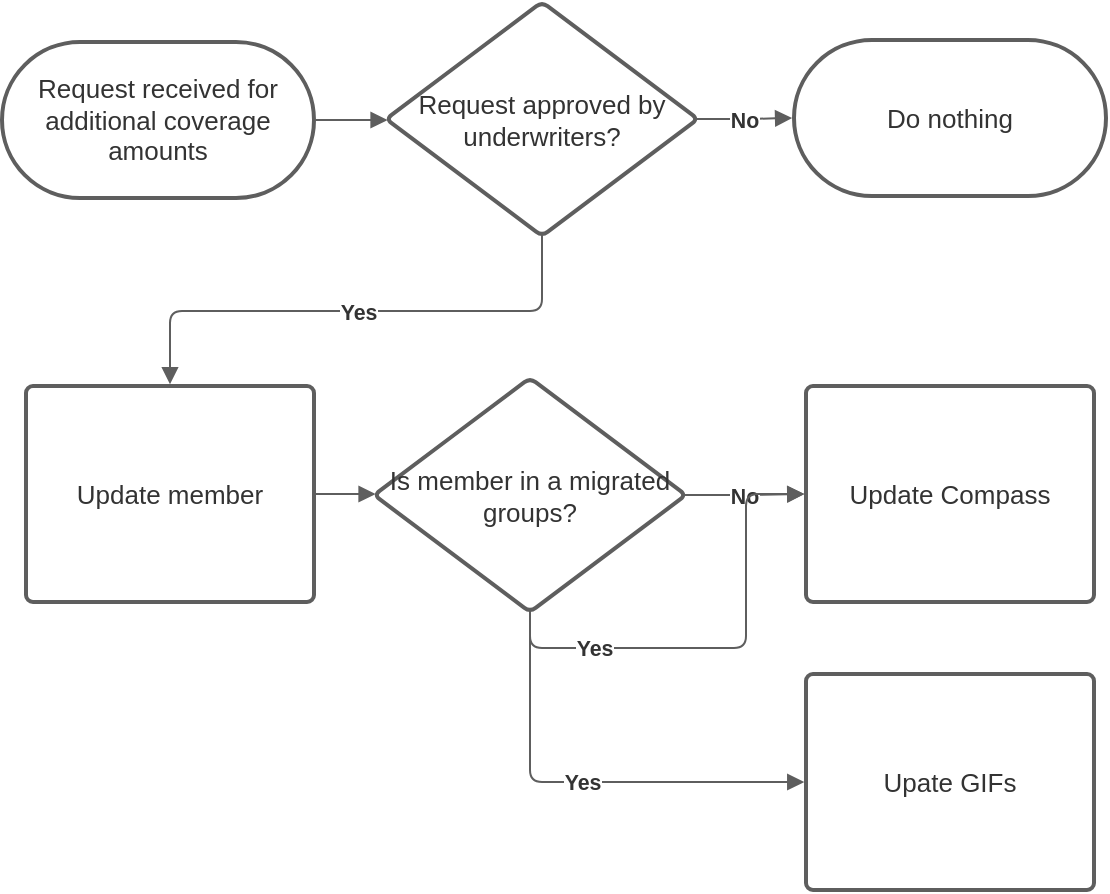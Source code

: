 <mxfile version="13.9.9" type="github" pages="3">
  <diagram id="AVTmokvBIqxfkZ4CuC6z" name="To-Be Process">
    <mxGraphModel dx="1186" dy="698" grid="1" gridSize="10" guides="1" tooltips="1" connect="1" arrows="1" fold="1" page="1" pageScale="1" pageWidth="850" pageHeight="1100" math="0" shadow="0">
      <root>
        <mxCell id="0" />
        <mxCell id="1" parent="0" />
        <UserObject label="Request received for additional coverage amounts" lucidchartObjectId="zwRNK9xMCI8N" id="fH1sq5MDxvAszNx7YdZS-1">
          <mxCell style="html=1;overflow=block;whiteSpace=wrap;rounded=1;arcSize=50;whiteSpace=wrap;fontSize=13;fontColor=#333333;spacing=3;strokeColor=#5e5e5e;strokeOpacity=100;strokeWidth=2;" parent="1" vertex="1" zOrder="1">
            <mxGeometry x="24" y="32" width="156" height="78" as="geometry" />
          </mxCell>
        </UserObject>
        <UserObject label="Request approved by underwriters?" lucidchartObjectId="2wRNdNYU_PRN" id="fH1sq5MDxvAszNx7YdZS-2">
          <mxCell style="html=1;overflow=block;whiteSpace=wrap;rhombus;whiteSpace=wrap;fontSize=13;fontColor=#333333;spacing=3;strokeColor=#5e5e5e;strokeOpacity=100;rounded=1;absoluteArcSize=1;arcSize=7;strokeWidth=2;" parent="1" vertex="1" zOrder="2">
            <mxGeometry x="216" y="12" width="156" height="117" as="geometry" />
          </mxCell>
        </UserObject>
        <UserObject label="" lucidchartObjectId="vxRNvrsz3G7W" id="fH1sq5MDxvAszNx7YdZS-3">
          <mxCell style="html=1;jettySize=18;whiteSpace=wrap;fontSize=11;strokeColor=#5E5E5E;rounded=1;arcSize=12;edgeStyle=orthogonalEdgeStyle;startArrow=none;;endArrow=block;endFill=1;;exitX=1.006;exitY=0.5;exitPerimeter=0;entryX=0.005;entryY=0.5;entryPerimeter=0;" parent="1" source="fH1sq5MDxvAszNx7YdZS-1" target="fH1sq5MDxvAszNx7YdZS-2" edge="1">
            <mxGeometry width="100" height="100" relative="1" as="geometry">
              <Array as="points" />
            </mxGeometry>
          </mxCell>
        </UserObject>
        <UserObject label="" lucidchartObjectId="NxRNb2QOTPEw" id="fH1sq5MDxvAszNx7YdZS-4">
          <mxCell style="html=1;jettySize=18;whiteSpace=wrap;fontSize=10;fontColor=#333333;fontStyle=1;strokeColor=#5E5E5E;rounded=1;arcSize=12;edgeStyle=orthogonalEdgeStyle;startArrow=none;;endArrow=block;endFill=1;;exitX=0.995;exitY=0.5;exitPerimeter=0;entryX=-0.006;entryY=0.5;entryPerimeter=0;" parent="1" source="fH1sq5MDxvAszNx7YdZS-2" target="fH1sq5MDxvAszNx7YdZS-6" edge="1">
            <mxGeometry width="100" height="100" relative="1" as="geometry">
              <Array as="points" />
            </mxGeometry>
          </mxCell>
        </UserObject>
        <mxCell id="fH1sq5MDxvAszNx7YdZS-5" value="No" style="text;html=1;resizable=0;labelBackgroundColor=#ffffff;align=center;verticalAlign=middle;fontStyle=1;fontColor=#333333;;fontSize=10.667;" parent="fH1sq5MDxvAszNx7YdZS-4" vertex="1">
          <mxGeometry relative="1" as="geometry" />
        </mxCell>
        <UserObject label="Do nothing" lucidchartObjectId="ZxRN2Fb8Ue7i" id="fH1sq5MDxvAszNx7YdZS-6">
          <mxCell style="html=1;overflow=block;whiteSpace=wrap;rounded=1;arcSize=50;whiteSpace=wrap;fontSize=13;fontColor=#333333;spacing=3;strokeColor=#5e5e5e;strokeOpacity=100;strokeWidth=2;" parent="1" vertex="1" zOrder="5">
            <mxGeometry x="420" y="31" width="156" height="78" as="geometry" />
          </mxCell>
        </UserObject>
        <UserObject label="" lucidchartObjectId="vyRNmor9IZ4D" id="fH1sq5MDxvAszNx7YdZS-7">
          <mxCell style="html=1;jettySize=18;whiteSpace=wrap;fontSize=10;fontColor=#333333;fontStyle=1;strokeColor=#5E5E5E;rounded=1;arcSize=12;edgeStyle=orthogonalEdgeStyle;startArrow=none;;endArrow=block;endFill=1;;exitX=0.5;exitY=0.997;exitPerimeter=0;entryX=0.5;entryY=-0.008;entryPerimeter=0;" parent="1" source="fH1sq5MDxvAszNx7YdZS-2" target="fH1sq5MDxvAszNx7YdZS-9" edge="1">
            <mxGeometry width="100" height="100" relative="1" as="geometry">
              <Array as="points" />
            </mxGeometry>
          </mxCell>
        </UserObject>
        <mxCell id="fH1sq5MDxvAszNx7YdZS-8" value="Yes" style="text;html=1;resizable=0;labelBackgroundColor=#ffffff;align=center;verticalAlign=middle;fontStyle=1;fontColor=#333333;;fontSize=10.667;" parent="fH1sq5MDxvAszNx7YdZS-7" vertex="1">
          <mxGeometry relative="1" as="geometry" />
        </mxCell>
        <UserObject label="Update member" lucidchartObjectId="SyRNhduWU6EF" id="fH1sq5MDxvAszNx7YdZS-9">
          <mxCell style="html=1;overflow=block;whiteSpace=wrap;;whiteSpace=wrap;fontSize=13;fontColor=#333333;spacing=7;strokeColor=#5e5e5e;strokeOpacity=100;rounded=1;absoluteArcSize=1;arcSize=7;strokeWidth=2;" parent="1" vertex="1" zOrder="8">
            <mxGeometry x="36" y="204" width="144" height="108" as="geometry" />
          </mxCell>
        </UserObject>
        <UserObject label="Is member in a migrated groups?" lucidchartObjectId="uARNemsxy.bY" id="fH1sq5MDxvAszNx7YdZS-10">
          <mxCell style="html=1;overflow=block;whiteSpace=wrap;rhombus;whiteSpace=wrap;fontSize=13;fontColor=#333333;spacing=3;strokeColor=#5e5e5e;strokeOpacity=100;rounded=1;absoluteArcSize=1;arcSize=7;strokeWidth=2;" parent="1" vertex="1" zOrder="9">
            <mxGeometry x="210" y="200" width="156" height="117" as="geometry" />
          </mxCell>
        </UserObject>
        <UserObject label="" lucidchartObjectId="IARN7z3g~Sph" id="fH1sq5MDxvAszNx7YdZS-11">
          <mxCell style="html=1;jettySize=18;whiteSpace=wrap;fontSize=11;strokeColor=#5E5E5E;rounded=1;arcSize=12;edgeStyle=orthogonalEdgeStyle;startArrow=none;;endArrow=block;endFill=1;;exitX=1.006;exitY=0.5;exitPerimeter=0;entryX=0.005;entryY=0.5;entryPerimeter=0;" parent="1" source="fH1sq5MDxvAszNx7YdZS-9" target="fH1sq5MDxvAszNx7YdZS-10" edge="1">
            <mxGeometry width="100" height="100" relative="1" as="geometry">
              <Array as="points" />
            </mxGeometry>
          </mxCell>
        </UserObject>
        <UserObject label="Update Compass" lucidchartObjectId="RARN_p4C4W6k" id="fH1sq5MDxvAszNx7YdZS-12">
          <mxCell style="html=1;overflow=block;whiteSpace=wrap;;whiteSpace=wrap;fontSize=13;fontColor=#333333;spacing=7;strokeColor=#5e5e5e;strokeOpacity=100;rounded=1;absoluteArcSize=1;arcSize=7;strokeWidth=2;" parent="1" vertex="1" zOrder="11">
            <mxGeometry x="426" y="204" width="144" height="108" as="geometry" />
          </mxCell>
        </UserObject>
        <UserObject label="" lucidchartObjectId="_ARNZNdbSTtz" id="fH1sq5MDxvAszNx7YdZS-13">
          <mxCell style="html=1;jettySize=18;whiteSpace=wrap;fontSize=10;fontColor=#333333;fontStyle=1;strokeColor=#5E5E5E;rounded=1;arcSize=12;edgeStyle=orthogonalEdgeStyle;startArrow=none;;endArrow=block;endFill=1;;exitX=0.995;exitY=0.5;exitPerimeter=0;entryX=-0.006;entryY=0.5;entryPerimeter=0;" parent="1" source="fH1sq5MDxvAszNx7YdZS-10" target="fH1sq5MDxvAszNx7YdZS-12" edge="1">
            <mxGeometry width="100" height="100" relative="1" as="geometry">
              <Array as="points" />
            </mxGeometry>
          </mxCell>
        </UserObject>
        <mxCell id="fH1sq5MDxvAszNx7YdZS-14" value="No" style="text;html=1;resizable=0;labelBackgroundColor=#ffffff;align=center;verticalAlign=middle;fontStyle=1;fontColor=#333333;;fontSize=10.667;" parent="fH1sq5MDxvAszNx7YdZS-13" vertex="1">
          <mxGeometry relative="1" as="geometry" />
        </mxCell>
        <UserObject label="Upate GIFs" lucidchartObjectId="cBRNZQDT.o_m" id="fH1sq5MDxvAszNx7YdZS-15">
          <mxCell style="html=1;overflow=block;whiteSpace=wrap;;whiteSpace=wrap;fontSize=13;fontColor=#333333;spacing=7;strokeColor=#5e5e5e;strokeOpacity=100;rounded=1;absoluteArcSize=1;arcSize=7;strokeWidth=2;" parent="1" vertex="1" zOrder="13">
            <mxGeometry x="426" y="348" width="144" height="108" as="geometry" />
          </mxCell>
        </UserObject>
        <UserObject label="" lucidchartObjectId="pBRNQaJnaYUR" id="fH1sq5MDxvAszNx7YdZS-16">
          <mxCell style="html=1;jettySize=18;whiteSpace=wrap;fontSize=10;fontColor=#333333;fontStyle=1;strokeColor=#5E5E5E;rounded=1;arcSize=12;edgeStyle=orthogonalEdgeStyle;startArrow=none;;endArrow=block;endFill=1;;exitX=0.5;exitY=0.997;exitPerimeter=0;entryX=-0.006;entryY=0.5;entryPerimeter=0;" parent="1" source="fH1sq5MDxvAszNx7YdZS-10" target="fH1sq5MDxvAszNx7YdZS-15" edge="1">
            <mxGeometry width="100" height="100" relative="1" as="geometry">
              <Array as="points" />
            </mxGeometry>
          </mxCell>
        </UserObject>
        <mxCell id="fH1sq5MDxvAszNx7YdZS-17" value="Yes" style="text;html=1;resizable=0;labelBackgroundColor=#ffffff;align=center;verticalAlign=middle;fontStyle=1;fontColor=#333333;;fontSize=10.667;" parent="fH1sq5MDxvAszNx7YdZS-16" vertex="1">
          <mxGeometry relative="1" as="geometry" />
        </mxCell>
        <UserObject label="" lucidchartObjectId="JBRNdd-Yj-sK" id="fH1sq5MDxvAszNx7YdZS-18">
          <mxCell style="html=1;jettySize=18;whiteSpace=wrap;fontSize=10;fontColor=#333333;fontStyle=1;strokeColor=#5E5E5E;rounded=1;arcSize=12;edgeStyle=orthogonalEdgeStyle;startArrow=none;;endArrow=block;endFill=1;;exitX=0.5;exitY=0.997;exitPerimeter=0;entryX=-0.006;entryY=0.5;entryPerimeter=0;" parent="1" source="fH1sq5MDxvAszNx7YdZS-10" target="fH1sq5MDxvAszNx7YdZS-12" edge="1">
            <mxGeometry width="100" height="100" relative="1" as="geometry">
              <Array as="points" />
            </mxGeometry>
          </mxCell>
        </UserObject>
        <mxCell id="fH1sq5MDxvAszNx7YdZS-19" value="Yes" style="text;html=1;resizable=0;labelBackgroundColor=#ffffff;align=center;verticalAlign=middle;fontStyle=1;fontColor=#333333;;fontSize=10.667;" parent="fH1sq5MDxvAszNx7YdZS-18" vertex="1">
          <mxGeometry x="-0.564" relative="1" as="geometry" />
        </mxCell>
      </root>
    </mxGraphModel>
  </diagram>
  <diagram id="3oLecYATuAhB4rvCM9BP" name="Component Diagrams">
    <mxGraphModel dx="1395" dy="821" grid="1" gridSize="10" guides="1" tooltips="1" connect="1" arrows="1" fold="1" page="1" pageScale="1" pageWidth="850" pageHeight="1100" math="0" shadow="0">
      <root>
        <mxCell id="fxN6Ieaop6ejbLvVbfGP-0" />
        <mxCell id="fxN6Ieaop6ejbLvVbfGP-1" parent="fxN6Ieaop6ejbLvVbfGP-0" />
        <UserObject label="Old Process" lucidchartObjectId="zhRN0-aKv6MF" id="fxN6Ieaop6ejbLvVbfGP-2">
          <mxCell style="html=1;overflow=block;whiteSpace=wrap;;whiteSpace=wrap;fontSize=13;fontColor=#333333;spacing=3;verticalAlign=top;strokeColor=#5e5e5e;strokeOpacity=100;fillOpacity=100;rounded=1;absoluteArcSize=1;arcSize=7;fillColor=#e5e5e5;strokeWidth=2;" vertex="1" zOrder="0" parent="fxN6Ieaop6ejbLvVbfGP-1">
            <mxGeometry x="10" y="12" width="660" height="142" as="geometry" />
          </mxCell>
        </UserObject>
        <UserObject label="TOGA" lucidchartObjectId="deRNn__-1TqU" id="fxN6Ieaop6ejbLvVbfGP-3">
          <mxCell style="html=1;overflow=block;whiteSpace=wrap;;whiteSpace=wrap;fontSize=13;fontColor=#333333;spacing=7;strokeColor=#5e5e5e;strokeOpacity=100;fillOpacity=100;rounded=1;absoluteArcSize=1;arcSize=7;fillColor=#ffeca9;strokeWidth=2;" vertex="1" zOrder="1" parent="fxN6Ieaop6ejbLvVbfGP-1">
            <mxGeometry x="274" y="46" width="96" height="72" as="geometry" />
          </mxCell>
        </UserObject>
        <UserObject label="Compass" lucidchartObjectId="hgRNrZnCLl0v" id="fxN6Ieaop6ejbLvVbfGP-4">
          <mxCell style="html=1;overflow=block;whiteSpace=wrap;;whiteSpace=wrap;fontSize=13;fontColor=#333333;spacing=7;strokeColor=#5e5e5e;strokeOpacity=100;rounded=1;absoluteArcSize=1;arcSize=7;strokeWidth=2;" vertex="1" zOrder="6" parent="fxN6Ieaop6ejbLvVbfGP-1">
            <mxGeometry x="538" y="46" width="96" height="72" as="geometry" />
          </mxCell>
        </UserObject>
        <UserObject label="" lucidchartObjectId="IgRNqSk_B6qv" id="fxN6Ieaop6ejbLvVbfGP-5">
          <mxCell style="html=1;jettySize=18;whiteSpace=wrap;fontSize=11;strokeColor=#5E5E5E;rounded=1;arcSize=12;edgeStyle=orthogonalEdgeStyle;startArrow=none;;endArrow=block;endFill=1;;exitX=1.009;exitY=0.5;exitPerimeter=0;entryX=-0.009;entryY=0.5;entryPerimeter=0;" edge="1" parent="fxN6Ieaop6ejbLvVbfGP-1" source="fxN6Ieaop6ejbLvVbfGP-3" target="fxN6Ieaop6ejbLvVbfGP-4">
            <mxGeometry width="100" height="100" relative="1" as="geometry">
              <Array as="points" />
            </mxGeometry>
          </mxCell>
        </UserObject>
        <mxCell id="fxN6Ieaop6ejbLvVbfGP-6" value="updates member in" style="text;html=1;resizable=0;labelBackgroundColor=#ffffff;align=center;verticalAlign=middle;fontStyle=1;fontColor=#333333;;fontSize=10.667;" vertex="1" parent="fxN6Ieaop6ejbLvVbfGP-5">
          <mxGeometry relative="1" as="geometry" />
        </mxCell>
        <UserObject label="Compass" lucidchartObjectId="llRNgGW186XC" id="fxN6Ieaop6ejbLvVbfGP-7">
          <mxCell style="html=1;overflow=block;whiteSpace=wrap;;whiteSpace=wrap;fontSize=13;fontColor=#333333;spacing=7;strokeColor=#5e5e5e;strokeOpacity=100;fillOpacity=100;rounded=1;absoluteArcSize=1;arcSize=7;fillColor=#ffeca9;strokeWidth=2;" vertex="1" zOrder="19" parent="fxN6Ieaop6ejbLvVbfGP-1">
            <mxGeometry x="538" y="46" width="96" height="72" as="geometry" />
          </mxCell>
        </UserObject>
        <UserObject label="Change approved" lucidchartObjectId="rORNAkqganms" id="fxN6Ieaop6ejbLvVbfGP-8">
          <mxCell style="html=1;overflow=block;whiteSpace=wrap;shape=manualInput;size=15;whiteSpace=wrap;fontSize=13;fontColor=#333333;spacing=3;strokeColor=#5e5e5e;strokeOpacity=100;rounded=1;absoluteArcSize=1;arcSize=7;strokeWidth=2;" vertex="1" zOrder="106" parent="fxN6Ieaop6ejbLvVbfGP-1">
            <mxGeometry x="76" y="46" width="96" height="72" as="geometry" />
          </mxCell>
        </UserObject>
        <UserObject label="" lucidchartObjectId="xORNeyOLqPiy" id="fxN6Ieaop6ejbLvVbfGP-9">
          <mxCell style="html=1;jettySize=18;whiteSpace=wrap;fontSize=11;strokeColor=#5E5E5E;rounded=1;arcSize=12;edgeStyle=orthogonalEdgeStyle;startArrow=none;;endArrow=block;endFill=1;;exitX=1.009;exitY=0.501;exitPerimeter=0;entryX=-0.009;entryY=0.501;entryPerimeter=0;" edge="1" parent="fxN6Ieaop6ejbLvVbfGP-1" source="fxN6Ieaop6ejbLvVbfGP-8" target="fxN6Ieaop6ejbLvVbfGP-3">
            <mxGeometry width="100" height="100" relative="1" as="geometry">
              <Array as="points" />
            </mxGeometry>
          </mxCell>
        </UserObject>
        <UserObject label="MVP" lucidchartObjectId="gkQOIrDORnI7" id="fxN6Ieaop6ejbLvVbfGP-10">
          <mxCell style="html=1;overflow=block;whiteSpace=wrap;;whiteSpace=wrap;fontSize=13;fontColor=#333333;spacing=3;verticalAlign=top;strokeColor=#5e5e5e;strokeOpacity=100;fillOpacity=100;rounded=1;absoluteArcSize=1;arcSize=7;fillColor=#c7e8ac;strokeWidth=2;" vertex="1" zOrder="217" parent="fxN6Ieaop6ejbLvVbfGP-1">
            <mxGeometry x="10" y="180" width="660" height="624" as="geometry" />
          </mxCell>
        </UserObject>
        <UserObject label="TOGA ACL" lucidchartObjectId="gkQOHjpRD9Vv" id="fxN6Ieaop6ejbLvVbfGP-11">
          <mxCell style="html=1;overflow=block;whiteSpace=wrap;;whiteSpace=wrap;fontSize=13;fontColor=#333333;spacing=7;strokeColor=#5e5e5e;strokeOpacity=100;fillOpacity=100;rounded=1;absoluteArcSize=1;arcSize=7;fillColor=#a3d977;strokeWidth=2;" vertex="1" zOrder="231" parent="fxN6Ieaop6ejbLvVbfGP-1">
            <mxGeometry x="268" y="348" width="96" height="72" as="geometry" />
          </mxCell>
        </UserObject>
        <UserObject label="" lucidchartObjectId="gkQO7mAzyWsR" id="fxN6Ieaop6ejbLvVbfGP-12">
          <mxCell style="html=1;jettySize=18;whiteSpace=wrap;fontSize=11;strokeColor=#5E5E5E;rounded=1;arcSize=12;edgeStyle=orthogonalEdgeStyle;startArrow=none;;endArrow=block;endFill=1;;exitX=0.5;exitY=0.996;exitPerimeter=0;entryX=0.5;entryY=-0.012;entryPerimeter=0;" edge="1" parent="fxN6Ieaop6ejbLvVbfGP-1" source="fxN6Ieaop6ejbLvVbfGP-34" target="fxN6Ieaop6ejbLvVbfGP-17">
            <mxGeometry width="100" height="100" relative="1" as="geometry">
              <Array as="points" />
            </mxGeometry>
          </mxCell>
        </UserObject>
        <mxCell id="fxN6Ieaop6ejbLvVbfGP-13" value="Yes; sends EOI update command" style="text;html=1;resizable=0;labelBackgroundColor=#ffffff;align=center;verticalAlign=middle;fontStyle=1;fontColor=#333333;;fontSize=10.667;" vertex="1" parent="fxN6Ieaop6ejbLvVbfGP-12">
          <mxGeometry x="-0.246" relative="1" as="geometry" />
        </mxCell>
        <UserObject label="Benefit Enrollment Service" lucidchartObjectId="gkQOVleLj3LR" id="fxN6Ieaop6ejbLvVbfGP-14">
          <mxCell style="html=1;overflow=block;whiteSpace=wrap;;whiteSpace=wrap;fontSize=13;fontColor=#333333;spacing=7;strokeColor=#5e5e5e;strokeOpacity=100;fillOpacity=100;rounded=1;absoluteArcSize=1;arcSize=7;fillColor=#ffeca9;strokeWidth=2;" vertex="1" zOrder="235" parent="fxN6Ieaop6ejbLvVbfGP-1">
            <mxGeometry x="220" y="708" width="192" height="72" as="geometry" />
          </mxCell>
        </UserObject>
        <UserObject label="TOGA" lucidchartObjectId="gkQOrfDnXjPU" id="fxN6Ieaop6ejbLvVbfGP-15">
          <mxCell style="html=1;overflow=block;whiteSpace=wrap;;whiteSpace=wrap;fontSize=13;fontColor=#333333;spacing=7;strokeColor=#5e5e5e;strokeOpacity=100;fillOpacity=100;rounded=1;absoluteArcSize=1;arcSize=7;fillColor=#ffeca9;strokeWidth=2;" vertex="1" zOrder="245" parent="fxN6Ieaop6ejbLvVbfGP-1">
            <mxGeometry x="268" y="228" width="96" height="72" as="geometry" />
          </mxCell>
        </UserObject>
        <UserObject label="" lucidchartObjectId="gkQO46HdD8S." id="fxN6Ieaop6ejbLvVbfGP-16">
          <mxCell style="html=1;jettySize=18;whiteSpace=wrap;fontSize=11;strokeColor=#5E5E5E;rounded=1;arcSize=12;edgeStyle=orthogonalEdgeStyle;startArrow=none;;endArrow=block;endFill=1;;exitX=1.009;exitY=0.5;exitPerimeter=0;entryX=-0.009;entryY=0.5;entryPerimeter=0;" edge="1" parent="fxN6Ieaop6ejbLvVbfGP-1" source="fxN6Ieaop6ejbLvVbfGP-22" target="fxN6Ieaop6ejbLvVbfGP-15">
            <mxGeometry width="100" height="100" relative="1" as="geometry">
              <Array as="points" />
            </mxGeometry>
          </mxCell>
        </UserObject>
        <UserObject label="EOI Process" lucidchartObjectId="gkQOZaqgHgkV" id="fxN6Ieaop6ejbLvVbfGP-17">
          <mxCell style="html=1;overflow=block;whiteSpace=wrap;;whiteSpace=wrap;fontSize=13;fontColor=#333333;spacing=7;strokeColor=#5e5e5e;strokeOpacity=100;fillOpacity=100;rounded=1;absoluteArcSize=1;arcSize=7;fillColor=#a3d977;strokeWidth=2;" vertex="1" zOrder="263" parent="fxN6Ieaop6ejbLvVbfGP-1">
            <mxGeometry x="268" y="576" width="96" height="72" as="geometry" />
          </mxCell>
        </UserObject>
        <UserObject label="" lucidchartObjectId="gkQOeggO_2Xv" id="fxN6Ieaop6ejbLvVbfGP-18">
          <mxCell style="html=1;jettySize=18;whiteSpace=wrap;fontSize=11;strokeColor=#5E5E5E;rounded=1;arcSize=12;edgeStyle=orthogonalEdgeStyle;startArrow=none;;endArrow=block;endFill=1;;exitX=0.122;exitY=1.013;exitPerimeter=0;entryX=0.311;entryY=-0.013;entryPerimeter=0;" edge="1" parent="fxN6Ieaop6ejbLvVbfGP-1" source="fxN6Ieaop6ejbLvVbfGP-17" target="fxN6Ieaop6ejbLvVbfGP-14">
            <mxGeometry width="100" height="100" relative="1" as="geometry">
              <Array as="points" />
            </mxGeometry>
          </mxCell>
        </UserObject>
        <mxCell id="fxN6Ieaop6ejbLvVbfGP-19" value="sends benefit update command" style="text;html=1;resizable=0;labelBackgroundColor=#ffffff;align=center;verticalAlign=middle;fontStyle=1;fontColor=#333333;;fontSize=10.667;" vertex="1" parent="fxN6Ieaop6ejbLvVbfGP-18">
          <mxGeometry relative="1" as="geometry" />
        </mxCell>
        <UserObject label="" lucidchartObjectId="gkQOzWn3XL~M" id="fxN6Ieaop6ejbLvVbfGP-20">
          <mxCell style="html=1;jettySize=18;whiteSpace=wrap;fontSize=11;strokeColor=#5E5E5E;rounded=1;arcSize=12;edgeStyle=orthogonalEdgeStyle;startArrow=none;;endArrow=block;endFill=1;;exitX=0.663;exitY=-0.013;exitPerimeter=0;entryX=0.826;entryY=1.013;entryPerimeter=0;" edge="1" parent="fxN6Ieaop6ejbLvVbfGP-1" source="fxN6Ieaop6ejbLvVbfGP-14" target="fxN6Ieaop6ejbLvVbfGP-17">
            <mxGeometry width="100" height="100" relative="1" as="geometry">
              <Array as="points" />
            </mxGeometry>
          </mxCell>
        </UserObject>
        <mxCell id="fxN6Ieaop6ejbLvVbfGP-21" value="sends benefit updated response" style="text;html=1;resizable=0;labelBackgroundColor=#ffffff;align=center;verticalAlign=middle;fontStyle=1;fontColor=#333333;;fontSize=10.667;" vertex="1" parent="fxN6Ieaop6ejbLvVbfGP-20">
          <mxGeometry relative="1" as="geometry" />
        </mxCell>
        <UserObject label="Change approved" lucidchartObjectId="gkQOM3srn7E_" id="fxN6Ieaop6ejbLvVbfGP-22">
          <mxCell style="html=1;overflow=block;whiteSpace=wrap;shape=manualInput;size=15;whiteSpace=wrap;fontSize=13;fontColor=#333333;spacing=3;strokeColor=#5e5e5e;strokeOpacity=100;rounded=1;absoluteArcSize=1;arcSize=7;strokeWidth=2;" vertex="1" zOrder="317" parent="fxN6Ieaop6ejbLvVbfGP-1">
            <mxGeometry x="76" y="228" width="96" height="72" as="geometry" />
          </mxCell>
        </UserObject>
        <UserObject label="" lucidchartObjectId="gkQO40h6gP.o" id="fxN6Ieaop6ejbLvVbfGP-23">
          <mxCell style="html=1;jettySize=18;whiteSpace=wrap;fontSize=11;strokeColor=#5E5E5E;rounded=1;arcSize=12;edgeStyle=orthogonalEdgeStyle;startArrow=none;;endArrow=block;endFill=1;;exitX=0.5;exitY=1.013;exitPerimeter=0;entryX=0.5;entryY=-0.012;entryPerimeter=0;" edge="1" parent="fxN6Ieaop6ejbLvVbfGP-1" source="fxN6Ieaop6ejbLvVbfGP-15" target="fxN6Ieaop6ejbLvVbfGP-11">
            <mxGeometry width="100" height="100" relative="1" as="geometry">
              <Array as="points" />
            </mxGeometry>
          </mxCell>
        </UserObject>
        <mxCell id="fxN6Ieaop6ejbLvVbfGP-24" value="" style="strokeColor=none;fillColor=none;whiteSpace=wrap;fontSize=11;spacing=3;strokeOpacity=100;rounded=1;absoluteArcSize=1;arcSize=7;strokeWidth=2;html=1;" vertex="1" zOrder="335" parent="fxN6Ieaop6ejbLvVbfGP-1">
          <mxGeometry x="22" y="216" width="48" height="144" as="geometry" />
        </mxCell>
        <mxCell id="fxN6Ieaop6ejbLvVbfGP-25" value="" style="shape=curlyBracket;rounded=1;whiteSpace=wrap;fontSize=11;spacing=3;strokeColor=#5e5e5e;strokeOpacity=100;strokeWidth=2;" vertex="1" parent="fxN6Ieaop6ejbLvVbfGP-24">
          <mxGeometry x="30" width="18" height="144" as="geometry" />
        </mxCell>
        <mxCell id="fxN6Ieaop6ejbLvVbfGP-26" value="REST" style="strokeColor=none;fillColor=none;whiteSpace=wrap;fontSize=11;spacing=3;strokeOpacity=100;rounded=1;absoluteArcSize=1;arcSize=7;strokeWidth=2;" vertex="1" parent="fxN6Ieaop6ejbLvVbfGP-24">
          <mxGeometry width="30" height="144" as="geometry" />
        </mxCell>
        <mxCell id="fxN6Ieaop6ejbLvVbfGP-27" value="" style="strokeColor=none;fillColor=none;whiteSpace=wrap;fontSize=11;spacing=3;strokeOpacity=100;rounded=1;absoluteArcSize=1;arcSize=7;strokeWidth=2;html=1;" vertex="1" zOrder="336" parent="fxN6Ieaop6ejbLvVbfGP-1">
          <mxGeometry x="34" y="504" width="48" height="216" as="geometry" />
        </mxCell>
        <mxCell id="fxN6Ieaop6ejbLvVbfGP-28" value="" style="shape=curlyBracket;rounded=1;whiteSpace=wrap;fontSize=11;spacing=3;strokeColor=#5e5e5e;strokeOpacity=100;strokeWidth=2;" vertex="1" parent="fxN6Ieaop6ejbLvVbfGP-27">
          <mxGeometry x="21" width="27" height="216" as="geometry" />
        </mxCell>
        <mxCell id="fxN6Ieaop6ejbLvVbfGP-29" value="Kafka" style="strokeColor=none;fillColor=none;whiteSpace=wrap;fontSize=11;spacing=3;strokeOpacity=100;rounded=1;absoluteArcSize=1;arcSize=7;strokeWidth=2;" vertex="1" parent="fxN6Ieaop6ejbLvVbfGP-27">
          <mxGeometry width="21" height="216" as="geometry" />
        </mxCell>
        <mxCell id="fxN6Ieaop6ejbLvVbfGP-30" value="" style="group;dropTarget=0;" vertex="1" parent="fxN6Ieaop6ejbLvVbfGP-1">
          <mxGeometry x="682" y="180" width="144" height="192" as="geometry" />
        </mxCell>
        <UserObject label="New Codebase" lucidchartObjectId="gkQOF-g1UzTP" id="fxN6Ieaop6ejbLvVbfGP-31">
          <mxCell style="html=1;overflow=block;whiteSpace=wrap;;whiteSpace=wrap;fontSize=13;fontColor=#333333;spacing=7;strokeColor=#5e5e5e;strokeOpacity=100;fillOpacity=100;rounded=1;absoluteArcSize=1;arcSize=7;fillColor=#a3d977;strokeWidth=2;" vertex="1" zOrder="337" parent="fxN6Ieaop6ejbLvVbfGP-30">
            <mxGeometry x="24" y="36" width="96" height="72" as="geometry" />
          </mxCell>
        </UserObject>
        <UserObject label="Existing Codebase" lucidchartObjectId="gkQOb6nGVeO9" id="fxN6Ieaop6ejbLvVbfGP-32">
          <mxCell style="html=1;overflow=block;whiteSpace=wrap;;whiteSpace=wrap;fontSize=13;fontColor=#333333;spacing=7;strokeColor=#5e5e5e;strokeOpacity=100;fillOpacity=100;rounded=1;absoluteArcSize=1;arcSize=7;fillColor=#ffeca9;strokeWidth=2;" vertex="1" zOrder="338" parent="fxN6Ieaop6ejbLvVbfGP-30">
            <mxGeometry x="24" y="120" width="96" height="72" as="geometry" />
          </mxCell>
        </UserObject>
        <UserObject label="Key" lucidchartObjectId="gkQOFPX0p5ta" id="fxN6Ieaop6ejbLvVbfGP-33">
          <mxCell style="html=1;overflow=block;whiteSpace=wrap;;whiteSpace=wrap;fontSize=13;fontColor=#333333;spacing=3;strokeOpacity=0;fillOpacity=0;rounded=1;absoluteArcSize=1;arcSize=7;fillColor=#ffffff;strokeWidth=2;" vertex="1" zOrder="339" parent="fxN6Ieaop6ejbLvVbfGP-30">
            <mxGeometry width="144" height="36" as="geometry" />
          </mxCell>
        </UserObject>
        <UserObject label="Member is part of migrated group?" lucidchartObjectId="NkQOet5.z6do" id="fxN6Ieaop6ejbLvVbfGP-34">
          <mxCell style="html=1;overflow=block;whiteSpace=wrap;rhombus;whiteSpace=wrap;fontSize=13;fontColor=#333333;spacing=3;strokeColor=#5e5e5e;strokeOpacity=100;rounded=1;absoluteArcSize=1;arcSize=7;strokeWidth=2;" vertex="1" zOrder="341" parent="fxN6Ieaop6ejbLvVbfGP-1">
            <mxGeometry x="252" y="444" width="128" height="96" as="geometry" />
          </mxCell>
        </UserObject>
        <UserObject label="" lucidchartObjectId="UkQOSQuXS0tm" id="fxN6Ieaop6ejbLvVbfGP-35">
          <mxCell style="html=1;jettySize=18;whiteSpace=wrap;fontSize=11;strokeColor=#5E5E5E;rounded=1;arcSize=12;edgeStyle=orthogonalEdgeStyle;startArrow=none;;endArrow=block;endFill=1;;exitX=0.5;exitY=1.013;exitPerimeter=0;entryX=0.5;entryY=0.004;entryPerimeter=0;" edge="1" parent="fxN6Ieaop6ejbLvVbfGP-1" source="fxN6Ieaop6ejbLvVbfGP-11" target="fxN6Ieaop6ejbLvVbfGP-34">
            <mxGeometry width="100" height="100" relative="1" as="geometry">
              <Array as="points" />
            </mxGeometry>
          </mxCell>
        </UserObject>
        <UserObject label="" lucidchartObjectId="HrQOwNfZ2Kug" id="fxN6Ieaop6ejbLvVbfGP-36">
          <mxCell style="html=1;jettySize=18;whiteSpace=wrap;fontSize=11;strokeColor=#5E5E5E;rounded=1;arcSize=12;edgeStyle=orthogonalEdgeStyle;startArrow=none;;endArrow=block;endFill=1;;exitX=1.009;exitY=0.5;exitPerimeter=0;entryX=-0.009;entryY=0.5;entryPerimeter=0;" edge="1" parent="fxN6Ieaop6ejbLvVbfGP-1" source="fxN6Ieaop6ejbLvVbfGP-15" target="fxN6Ieaop6ejbLvVbfGP-38">
            <mxGeometry width="100" height="100" relative="1" as="geometry">
              <Array as="points" />
            </mxGeometry>
          </mxCell>
        </UserObject>
        <mxCell id="fxN6Ieaop6ejbLvVbfGP-37" value="updates member in" style="text;html=1;resizable=0;labelBackgroundColor=#ffffff;align=center;verticalAlign=middle;fontStyle=1;fontColor=#333333;;fontSize=10.667;" vertex="1" parent="fxN6Ieaop6ejbLvVbfGP-36">
          <mxGeometry relative="1" as="geometry" />
        </mxCell>
        <UserObject label="Compass" lucidchartObjectId="HrQOlgcMsRjP" id="fxN6Ieaop6ejbLvVbfGP-38">
          <mxCell style="html=1;overflow=block;whiteSpace=wrap;;whiteSpace=wrap;fontSize=13;fontColor=#333333;spacing=7;strokeColor=#5e5e5e;strokeOpacity=100;fillOpacity=100;rounded=1;absoluteArcSize=1;arcSize=7;fillColor=#ffeca9;strokeWidth=2;" vertex="1" zOrder="407" parent="fxN6Ieaop6ejbLvVbfGP-1">
            <mxGeometry x="507" y="228" width="96" height="72" as="geometry" />
          </mxCell>
        </UserObject>
        <mxCell id="fxN6Ieaop6ejbLvVbfGP-39" value="" style="strokeColor=none;fillColor=none;whiteSpace=wrap;fontSize=11;spacing=3;strokeOpacity=100;rounded=1;absoluteArcSize=1;arcSize=7;strokeWidth=2;html=1;" vertex="1" zOrder="408" parent="fxN6Ieaop6ejbLvVbfGP-1">
          <mxGeometry x="514" y="348" width="204" height="72" as="geometry" />
        </mxCell>
        <mxCell id="fxN6Ieaop6ejbLvVbfGP-40" value="" style="shape=curlyBracket;rounded=1;flipH=1;whiteSpace=wrap;fontSize=11;spacing=3;strokeColor=#5e5e5e;strokeOpacity=100;strokeWidth=2;" vertex="1" parent="fxN6Ieaop6ejbLvVbfGP-39">
          <mxGeometry width="9" height="72" as="geometry" />
        </mxCell>
        <mxCell id="fxN6Ieaop6ejbLvVbfGP-41" value="EDIP contains a REST API that lists all migrated groups." style="strokeColor=none;fillColor=none;whiteSpace=wrap;fontSize=11;spacing=3;strokeOpacity=100;rounded=1;absoluteArcSize=1;arcSize=7;strokeWidth=2;" vertex="1" parent="fxN6Ieaop6ejbLvVbfGP-39">
          <mxGeometry x="9" width="195" height="72" as="geometry" />
        </mxCell>
        <UserObject label="EDIP" lucidchartObjectId="NuROZpY75JlR" id="fxN6Ieaop6ejbLvVbfGP-42">
          <mxCell style="html=1;overflow=block;whiteSpace=wrap;;whiteSpace=wrap;fontSize=13;fontColor=#333333;spacing=7;strokeColor=#5e5e5e;strokeOpacity=100;fillOpacity=100;rounded=1;absoluteArcSize=1;arcSize=7;fillColor=#ffeca9;strokeWidth=2;" vertex="1" zOrder="409" parent="fxN6Ieaop6ejbLvVbfGP-1">
            <mxGeometry x="406" y="348" width="96" height="72" as="geometry" />
          </mxCell>
        </UserObject>
        <UserObject label="" lucidchartObjectId="YuRO9gPQtfGL" id="fxN6Ieaop6ejbLvVbfGP-43">
          <mxCell style="html=1;jettySize=18;whiteSpace=wrap;fontSize=11;strokeColor=#5E5E5E;rounded=1;arcSize=12;edgeStyle=orthogonalEdgeStyle;startArrow=block;endFill=1;;endArrow=block;endFill=1;;exitX=1.009;exitY=0.5;exitPerimeter=0;entryX=-0.009;entryY=0.5;entryPerimeter=0;" edge="1" parent="fxN6Ieaop6ejbLvVbfGP-1" source="fxN6Ieaop6ejbLvVbfGP-11" target="fxN6Ieaop6ejbLvVbfGP-42">
            <mxGeometry width="100" height="100" relative="1" as="geometry">
              <Array as="points" />
            </mxGeometry>
          </mxCell>
        </UserObject>
        <UserObject label="" lucidchartObjectId="nvRODnOb7VIr" id="fxN6Ieaop6ejbLvVbfGP-44">
          <mxCell style="html=1;jettySize=18;whiteSpace=wrap;fontSize=11;strokeColor=#5E5E5E;rounded=1;arcSize=12;edgeStyle=orthogonalEdgeStyle;startArrow=none;;endArrow=block;endFill=1;;exitX=0.993;exitY=0.5;exitPerimeter=0;entryX=-0.006;entryY=0.5;entryPerimeter=0;" edge="1" parent="fxN6Ieaop6ejbLvVbfGP-1" source="fxN6Ieaop6ejbLvVbfGP-34" target="fxN6Ieaop6ejbLvVbfGP-46">
            <mxGeometry width="100" height="100" relative="1" as="geometry">
              <Array as="points" />
            </mxGeometry>
          </mxCell>
        </UserObject>
        <mxCell id="fxN6Ieaop6ejbLvVbfGP-45" value="No" style="text;html=1;resizable=0;labelBackgroundColor=#ffffff;align=center;verticalAlign=middle;fontStyle=1;fontColor=#333333;;fontSize=10.667;" vertex="1" parent="fxN6Ieaop6ejbLvVbfGP-44">
          <mxGeometry relative="1" as="geometry" />
        </mxCell>
        <UserObject label="Don&#39;t update &amp; return successful response" lucidchartObjectId="vvROf-U-zS39" id="fxN6Ieaop6ejbLvVbfGP-46">
          <mxCell style="html=1;overflow=block;whiteSpace=wrap;rounded=1;arcSize=50;whiteSpace=wrap;fontSize=13;fontColor=#333333;spacing=3;strokeColor=#5E5E5E;strokeWidth=2;" vertex="1" zOrder="412" parent="fxN6Ieaop6ejbLvVbfGP-1">
            <mxGeometry x="447" y="453" width="156" height="78" as="geometry" />
          </mxCell>
        </UserObject>
      </root>
    </mxGraphModel>
  </diagram>
  <diagram id="oldF45AEChRs5-NBAeOi" name="Code &amp; Message Design">
    <mxGraphModel dx="1694" dy="997" grid="1" gridSize="10" guides="1" tooltips="1" connect="1" arrows="1" fold="1" page="1" pageScale="1" pageWidth="850" pageHeight="1100" math="0" shadow="0">
      <root>
        <mxCell id="G10uC5kDA3zDFlNhHYfB-0" />
        <mxCell id="G10uC5kDA3zDFlNhHYfB-1" parent="G10uC5kDA3zDFlNhHYfB-0" />
        <UserObject label="Benefit Enrollment Service" lucidchartObjectId="RkTQdlH9xqwM" id="G10uC5kDA3zDFlNhHYfB-2">
          <mxCell style="html=1;overflow=block;whiteSpace=wrap;;whiteSpace=wrap;fontSize=13;fontColor=#333333;align=center;spacing=7;verticalAlign=top;strokeColor=#5e5e5e;strokeOpacity=100;fillOpacity=100;rounded=1;absoluteArcSize=1;arcSize=7;fillColor=#99d5ca;strokeWidth=2;" vertex="1" zOrder="1" parent="G10uC5kDA3zDFlNhHYfB-1">
            <mxGeometry x="445" y="570" width="600" height="132" as="geometry" />
          </mxCell>
        </UserObject>
        <UserObject label="EOI Process" lucidchartObjectId="RkTQBx3KZBxI" id="G10uC5kDA3zDFlNhHYfB-3">
          <mxCell style="html=1;overflow=block;whiteSpace=wrap;;whiteSpace=wrap;fontSize=13;fontColor=#333333;align=center;spacing=7;verticalAlign=top;strokeColor=#5e5e5e;strokeOpacity=100;fillOpacity=100;rounded=1;absoluteArcSize=1;arcSize=7;fillColor=#ffbbb1;strokeWidth=2;" vertex="1" zOrder="34" parent="G10uC5kDA3zDFlNhHYfB-1">
            <mxGeometry x="444" y="380" width="601" height="106" as="geometry" />
          </mxCell>
        </UserObject>
        <UserObject label="TOGA ACL" lucidchartObjectId="RkTQOyXqzQS1" id="G10uC5kDA3zDFlNhHYfB-4">
          <mxCell style="html=1;overflow=block;whiteSpace=wrap;;whiteSpace=wrap;fontSize=13;fontColor=#333333;spacing=7;verticalAlign=top;strokeColor=#5e5e5e;strokeOpacity=100;fillOpacity=100;rounded=1;absoluteArcSize=1;arcSize=7;fillColor=#f9d2de;strokeWidth=2;" vertex="1" zOrder="35" parent="G10uC5kDA3zDFlNhHYfB-1">
            <mxGeometry x="444" y="36" width="601" height="252" as="geometry" />
          </mxCell>
        </UserObject>
        <UserObject label="BenefitEnrollment  Update Request" lucidchartObjectId="RkTQVQCAIyu1" id="G10uC5kDA3zDFlNhHYfB-5">
          <mxCell style="html=1;overflow=block;whiteSpace=wrap;;whiteSpace=wrap;fontSize=13;fontColor=#333333;spacing=7;strokeColor=#5e5e5e;strokeOpacity=100;rounded=1;absoluteArcSize=1;arcSize=7;strokeWidth=2;" vertex="1" zOrder="36" parent="G10uC5kDA3zDFlNhHYfB-1">
            <mxGeometry x="504" y="67" width="156" height="41" as="geometry" />
          </mxCell>
        </UserObject>
        <UserObject label="BenefitEnrollment  UpdateResponse" lucidchartObjectId="RkTQtI7QSwJr" id="G10uC5kDA3zDFlNhHYfB-6">
          <mxCell style="html=1;overflow=block;whiteSpace=wrap;;whiteSpace=wrap;fontSize=13;fontColor=#333333;spacing=7;strokeColor=#5e5e5e;strokeOpacity=100;rounded=1;absoluteArcSize=1;arcSize=7;strokeWidth=2;" vertex="1" zOrder="37" parent="G10uC5kDA3zDFlNhHYfB-1">
            <mxGeometry x="696" y="67" width="156" height="41" as="geometry" />
          </mxCell>
        </UserObject>
        <UserObject label="BenefitEnrollmentUpdateListener" lucidchartObjectId="RkTQdkm-QrOO" id="G10uC5kDA3zDFlNhHYfB-7">
          <mxCell style="html=1;overflow=block;whiteSpace=wrap;;whiteSpace=wrap;fontSize=13;fontColor=#333333;spacing=7;strokeColor=#5e5e5e;strokeOpacity=100;rounded=1;absoluteArcSize=1;arcSize=7;dashed=1;dashPattern=6 5;strokeWidth=2;" vertex="1" zOrder="38" parent="G10uC5kDA3zDFlNhHYfB-1">
            <mxGeometry x="470" y="610" width="216" height="46" as="geometry" />
          </mxCell>
        </UserObject>
        <UserObject label="BenefitEnrollmentUpdateResponseProducer" lucidchartObjectId="RkTQH-rZTXsL" id="G10uC5kDA3zDFlNhHYfB-8">
          <mxCell style="html=1;overflow=block;whiteSpace=wrap;;whiteSpace=wrap;fontSize=13;fontColor=#333333;spacing=7;strokeColor=#5e5e5e;strokeOpacity=100;rounded=1;absoluteArcSize=1;arcSize=7;dashed=1;dashPattern=6 5;strokeWidth=2;" vertex="1" zOrder="39" parent="G10uC5kDA3zDFlNhHYfB-1">
            <mxGeometry x="733" y="610" width="288" height="46" as="geometry" />
          </mxCell>
        </UserObject>
        <UserObject label="BenefitEnrollmentController" lucidchartObjectId="RkTQ24B_Glm_" id="G10uC5kDA3zDFlNhHYfB-9">
          <mxCell style="html=1;overflow=block;whiteSpace=wrap;;whiteSpace=wrap;fontSize=13;fontColor=#333333;spacing=7;strokeColor=#5e5e5e;strokeOpacity=100;rounded=1;absoluteArcSize=1;arcSize=7;strokeWidth=2;" vertex="1" zOrder="40" parent="G10uC5kDA3zDFlNhHYfB-1">
            <mxGeometry x="504" y="132" width="180" height="41" as="geometry" />
          </mxCell>
        </UserObject>
        <UserObject label="BenefitUpdateInvoker" lucidchartObjectId="RkTQLjjOIxf1" id="G10uC5kDA3zDFlNhHYfB-10">
          <mxCell style="html=1;overflow=block;whiteSpace=wrap;;whiteSpace=wrap;fontSize=13;fontColor=#333333;spacing=7;strokeColor=#5e5e5e;strokeOpacity=100;rounded=1;absoluteArcSize=1;arcSize=7;strokeWidth=2;" vertex="1" zOrder="41" parent="G10uC5kDA3zDFlNhHYfB-1">
            <mxGeometry x="504" y="216" width="451" height="43" as="geometry" />
          </mxCell>
        </UserObject>
        <UserObject label="ws.wsp.eoi.update" lucidchartObjectId="RkTQCoWCenIk" id="G10uC5kDA3zDFlNhHYfB-11">
          <mxCell style="html=1;overflow=block;whiteSpace=wrap;shape=cylinder;direction=south;size=0.1;anchorPointDirection=0;boundedLbl=1;;whiteSpace=wrap;fontSize=13;fontColor=#333333;spacing=3;strokeColor=#5e5e5e;strokeOpacity=100;rounded=1;absoluteArcSize=1;arcSize=7;strokeWidth=2;" vertex="1" zOrder="44" parent="G10uC5kDA3zDFlNhHYfB-1">
            <mxGeometry x="500" y="312" width="156" height="44" as="geometry" />
          </mxCell>
        </UserObject>
        <UserObject label="UpdateBenefitEnrollmentClient" lucidchartObjectId="RkTQKcIhcGFt" id="G10uC5kDA3zDFlNhHYfB-12">
          <mxCell style="html=1;overflow=block;whiteSpace=wrap;;whiteSpace=wrap;fontSize=13;fontColor=#333333;spacing=7;strokeColor=#5e5e5e;strokeOpacity=100;rounded=1;absoluteArcSize=1;arcSize=7;strokeWidth=2;" vertex="1" zOrder="48" parent="G10uC5kDA3zDFlNhHYfB-1">
            <mxGeometry x="482" y="408" width="192" height="44" as="geometry" />
          </mxCell>
        </UserObject>
        <UserObject label="" lucidchartObjectId="RkTQa8dNoY~X" id="G10uC5kDA3zDFlNhHYfB-13">
          <mxCell style="html=1;jettySize=18;whiteSpace=wrap;fontSize=11;strokeColor=#5E5E5E;rounded=1;arcSize=12;edgeStyle=orthogonalEdgeStyle;startArrow=none;;endArrow=block;endFill=1;;exitX=0.5;exitY=1.022;exitPerimeter=0;entryX=0.433;entryY=-0.022;entryPerimeter=0;" edge="1" parent="G10uC5kDA3zDFlNhHYfB-1" source="G10uC5kDA3zDFlNhHYfB-5" target="G10uC5kDA3zDFlNhHYfB-9">
            <mxGeometry width="100" height="100" relative="1" as="geometry">
              <Array as="points" />
            </mxGeometry>
          </mxCell>
        </UserObject>
        <UserObject label="" lucidchartObjectId="RkTQ4avSbrG-" id="G10uC5kDA3zDFlNhHYfB-14">
          <mxCell style="html=1;jettySize=18;whiteSpace=wrap;fontSize=11;strokeColor=#5E5E5E;rounded=1;arcSize=12;edgeStyle=orthogonalEdgeStyle;startArrow=none;;endArrow=block;endFill=1;;exitX=1.005;exitY=0.5;exitPerimeter=0;entryX=0.5;entryY=1.022;entryPerimeter=0;" edge="1" parent="G10uC5kDA3zDFlNhHYfB-1" source="G10uC5kDA3zDFlNhHYfB-9" target="G10uC5kDA3zDFlNhHYfB-6">
            <mxGeometry width="100" height="100" relative="1" as="geometry">
              <Array as="points" />
            </mxGeometry>
          </mxCell>
        </UserObject>
        <UserObject label="ws.wsp.eoi.&#xa;enrollment.update" lucidchartObjectId="RkTQJCUL_rLr" id="G10uC5kDA3zDFlNhHYfB-15">
          <mxCell style="html=1;overflow=block;whiteSpace=wrap;shape=cylinder;direction=south;size=0.1;anchorPointDirection=0;boundedLbl=1;;whiteSpace=wrap;fontSize=13;fontColor=#333333;spacing=3;strokeColor=#5e5e5e;strokeOpacity=100;rounded=1;absoluteArcSize=1;arcSize=7;strokeWidth=2;" vertex="1" zOrder="66" parent="G10uC5kDA3zDFlNhHYfB-1">
            <mxGeometry x="500" y="505" width="156" height="44" as="geometry" />
          </mxCell>
        </UserObject>
        <UserObject label="" lucidchartObjectId="RkTQY~HR9yuK" id="G10uC5kDA3zDFlNhHYfB-16">
          <mxCell style="html=1;jettySize=18;whiteSpace=wrap;fontSize=11;strokeColor=#5E5E5E;rounded=1;arcSize=12;edgeStyle=orthogonalEdgeStyle;startArrow=none;;endArrow=block;endFill=1;;exitX=0.5;exitY=1.02;exitPerimeter=0;entryX=0.5;entryY=-0.02;entryPerimeter=0;" edge="1" parent="G10uC5kDA3zDFlNhHYfB-1" source="G10uC5kDA3zDFlNhHYfB-11" target="G10uC5kDA3zDFlNhHYfB-12">
            <mxGeometry width="100" height="100" relative="1" as="geometry">
              <Array as="points" />
            </mxGeometry>
          </mxCell>
        </UserObject>
        <UserObject label="" lucidchartObjectId="RkTQ_xNF3Z4u" id="G10uC5kDA3zDFlNhHYfB-17">
          <mxCell style="html=1;jettySize=18;whiteSpace=wrap;fontSize=11;strokeColor=#5E5E5E;rounded=1;arcSize=12;edgeStyle=orthogonalEdgeStyle;startArrow=none;;endArrow=block;endFill=1;;exitX=0.165;exitY=1.021;exitPerimeter=0;entryX=0.5;entryY=-0.02;entryPerimeter=0;" edge="1" parent="G10uC5kDA3zDFlNhHYfB-1" source="G10uC5kDA3zDFlNhHYfB-10" target="G10uC5kDA3zDFlNhHYfB-11">
            <mxGeometry width="100" height="100" relative="1" as="geometry">
              <Array as="points" />
            </mxGeometry>
          </mxCell>
        </UserObject>
        <UserObject label="" lucidchartObjectId="RkTQ7vV.LAgd" id="G10uC5kDA3zDFlNhHYfB-18">
          <mxCell style="html=1;jettySize=18;whiteSpace=wrap;fontSize=11;strokeColor=#5E5E5E;rounded=1;arcSize=12;edgeStyle=orthogonalEdgeStyle;startArrow=none;;endArrow=block;endFill=1;;exitX=0.5;exitY=1.022;exitPerimeter=0;entryX=0.501;entryY=-0.021;entryPerimeter=0;" edge="1" parent="G10uC5kDA3zDFlNhHYfB-1" source="G10uC5kDA3zDFlNhHYfB-9" target="G10uC5kDA3zDFlNhHYfB-10">
            <mxGeometry width="100" height="100" relative="1" as="geometry">
              <Array as="points" />
            </mxGeometry>
          </mxCell>
        </UserObject>
        <UserObject label="ws.wsp.eoi.updated" lucidchartObjectId="RkTQMRgWU-qQ" id="G10uC5kDA3zDFlNhHYfB-19">
          <mxCell style="html=1;overflow=block;whiteSpace=wrap;shape=cylinder;direction=south;size=0.1;anchorPointDirection=0;boundedLbl=1;;whiteSpace=wrap;fontSize=13;fontColor=#333333;spacing=3;strokeColor=#5e5e5e;strokeOpacity=100;rounded=1;absoluteArcSize=1;arcSize=7;strokeWidth=2;" vertex="1" zOrder="72" parent="G10uC5kDA3zDFlNhHYfB-1">
            <mxGeometry x="799" y="312" width="156" height="44" as="geometry" />
          </mxCell>
        </UserObject>
        <UserObject label="BenefitEnrollmentResponseListener" lucidchartObjectId="RkTQf2~prNMQ" id="G10uC5kDA3zDFlNhHYfB-20">
          <mxCell style="html=1;overflow=block;whiteSpace=wrap;;whiteSpace=wrap;fontSize=13;fontColor=#333333;spacing=7;strokeColor=#5e5e5e;strokeOpacity=100;rounded=1;absoluteArcSize=1;arcSize=7;strokeWidth=2;" vertex="1" zOrder="73" parent="G10uC5kDA3zDFlNhHYfB-1">
            <mxGeometry x="757" y="411" width="240" height="44" as="geometry" />
          </mxCell>
        </UserObject>
        <UserObject label="" lucidchartObjectId="RkTQwJCGjmb5" id="G10uC5kDA3zDFlNhHYfB-21">
          <mxCell style="html=1;jettySize=18;whiteSpace=wrap;fontSize=11;strokeColor=#5E5E5E;rounded=1;arcSize=12;edgeStyle=orthogonalEdgeStyle;startArrow=none;;endArrow=block;endFill=1;;exitX=0.5;exitY=-0.02;exitPerimeter=0;entryX=0.5;entryY=1.02;entryPerimeter=0;" edge="1" parent="G10uC5kDA3zDFlNhHYfB-1" source="G10uC5kDA3zDFlNhHYfB-20" target="G10uC5kDA3zDFlNhHYfB-19">
            <mxGeometry width="100" height="100" relative="1" as="geometry">
              <Array as="points" />
            </mxGeometry>
          </mxCell>
        </UserObject>
        <UserObject label="" lucidchartObjectId="RkTQ8GhFaEMQ" id="G10uC5kDA3zDFlNhHYfB-22">
          <mxCell style="html=1;jettySize=18;whiteSpace=wrap;fontSize=11;strokeColor=#5E5E5E;rounded=1;arcSize=12;edgeStyle=orthogonalEdgeStyle;startArrow=none;;endArrow=block;endFill=1;;exitX=0.5;exitY=-0.02;exitPerimeter=0;entryX=0.827;entryY=1.021;entryPerimeter=0;" edge="1" parent="G10uC5kDA3zDFlNhHYfB-1" source="G10uC5kDA3zDFlNhHYfB-19" target="G10uC5kDA3zDFlNhHYfB-10">
            <mxGeometry width="100" height="100" relative="1" as="geometry">
              <Array as="points" />
            </mxGeometry>
          </mxCell>
        </UserObject>
        <UserObject label="" lucidchartObjectId="RkTQq-Dg1.UH" id="G10uC5kDA3zDFlNhHYfB-23">
          <mxCell style="html=1;jettySize=18;whiteSpace=wrap;fontSize=11;strokeColor=#5E5E5E;rounded=1;arcSize=12;edgeStyle=orthogonalEdgeStyle;startArrow=none;;endArrow=block;endFill=1;;exitX=0.5;exitY=1.02;exitPerimeter=0;entryX=0.5;entryY=-0.02;entryPerimeter=0;" edge="1" parent="G10uC5kDA3zDFlNhHYfB-1" source="G10uC5kDA3zDFlNhHYfB-12" target="G10uC5kDA3zDFlNhHYfB-15">
            <mxGeometry width="100" height="100" relative="1" as="geometry">
              <Array as="points" />
            </mxGeometry>
          </mxCell>
        </UserObject>
        <UserObject label="" lucidchartObjectId="RkTQOUy9y1x7" id="G10uC5kDA3zDFlNhHYfB-24">
          <mxCell style="html=1;jettySize=18;whiteSpace=wrap;fontSize=11;strokeColor=#5E5E5E;rounded=1;arcSize=12;edgeStyle=orthogonalEdgeStyle;startArrow=none;;endArrow=block;endFill=1;;exitX=0.5;exitY=1.02;exitPerimeter=0;entryX=0.5;entryY=-0.019;entryPerimeter=0;" edge="1" parent="G10uC5kDA3zDFlNhHYfB-1" source="G10uC5kDA3zDFlNhHYfB-15" target="G10uC5kDA3zDFlNhHYfB-7">
            <mxGeometry width="100" height="100" relative="1" as="geometry">
              <Array as="points" />
            </mxGeometry>
          </mxCell>
        </UserObject>
        <UserObject label="" lucidchartObjectId="RkTQM66Cb7Gg" id="G10uC5kDA3zDFlNhHYfB-25">
          <mxCell style="html=1;jettySize=18;whiteSpace=wrap;fontSize=11;strokeColor=#5E5E5E;rounded=1;arcSize=12;edgeStyle=orthogonalEdgeStyle;startArrow=none;;endArrow=block;endFill=1;;exitX=1.004;exitY=0.5;exitPerimeter=0;entryX=-0.003;entryY=0.5;entryPerimeter=0;" edge="1" parent="G10uC5kDA3zDFlNhHYfB-1" source="G10uC5kDA3zDFlNhHYfB-7" target="G10uC5kDA3zDFlNhHYfB-8">
            <mxGeometry width="100" height="100" relative="1" as="geometry">
              <Array as="points" />
            </mxGeometry>
          </mxCell>
        </UserObject>
        <UserObject label="ws.wsp.eoi.&#xa;enrollment.updated" lucidchartObjectId="RkTQ8LF-Td65" id="G10uC5kDA3zDFlNhHYfB-26">
          <mxCell style="html=1;overflow=block;whiteSpace=wrap;shape=cylinder;direction=south;size=0.1;anchorPointDirection=0;boundedLbl=1;;whiteSpace=wrap;fontSize=13;fontColor=#333333;spacing=3;strokeColor=#5e5e5e;strokeOpacity=100;rounded=1;absoluteArcSize=1;arcSize=7;strokeWidth=2;" vertex="1" zOrder="80" parent="G10uC5kDA3zDFlNhHYfB-1">
            <mxGeometry x="799" y="506" width="156" height="44" as="geometry" />
          </mxCell>
        </UserObject>
        <UserObject label="" lucidchartObjectId="RkTQDUc~8gFA" id="G10uC5kDA3zDFlNhHYfB-27">
          <mxCell style="html=1;jettySize=18;whiteSpace=wrap;fontSize=11;strokeColor=#5E5E5E;rounded=1;arcSize=12;edgeStyle=orthogonalEdgeStyle;startArrow=none;;endArrow=block;endFill=1;;exitX=0.5;exitY=-0.019;exitPerimeter=0;entryX=0.5;entryY=1.02;entryPerimeter=0;" edge="1" parent="G10uC5kDA3zDFlNhHYfB-1" source="G10uC5kDA3zDFlNhHYfB-8" target="G10uC5kDA3zDFlNhHYfB-26">
            <mxGeometry width="100" height="100" relative="1" as="geometry">
              <Array as="points" />
            </mxGeometry>
          </mxCell>
        </UserObject>
        <UserObject label="" lucidchartObjectId="RkTQB7vMfGr_" id="G10uC5kDA3zDFlNhHYfB-28">
          <mxCell style="html=1;jettySize=18;whiteSpace=wrap;fontSize=11;strokeColor=#5E5E5E;rounded=1;arcSize=12;edgeStyle=orthogonalEdgeStyle;startArrow=none;;endArrow=block;endFill=1;;exitX=0.5;exitY=-0.02;exitPerimeter=0;entryX=0.5;entryY=1.02;entryPerimeter=0;" edge="1" parent="G10uC5kDA3zDFlNhHYfB-1" source="G10uC5kDA3zDFlNhHYfB-26" target="G10uC5kDA3zDFlNhHYfB-20">
            <mxGeometry width="100" height="100" relative="1" as="geometry">
              <Array as="points" />
            </mxGeometry>
          </mxCell>
        </UserObject>
        <UserObject label="EDIP " lucidchartObjectId="RkTQI3sfOoYN" id="G10uC5kDA3zDFlNhHYfB-29">
          <mxCell style="html=1;overflow=block;whiteSpace=wrap;;whiteSpace=wrap;fontSize=13;fontColor=#333333;spacing=7;strokeColor=#5e5e5e;strokeOpacity=100;fillOpacity=100;rounded=1;absoluteArcSize=1;arcSize=7;fillColor=#c1e4f7;strokeWidth=2;" vertex="1" zOrder="84" parent="G10uC5kDA3zDFlNhHYfB-1">
            <mxGeometry x="1164" y="201" width="180" height="72" as="geometry" />
          </mxCell>
        </UserObject>
        <UserObject label="" lucidchartObjectId="RkTQwldrbwjM" id="G10uC5kDA3zDFlNhHYfB-30">
          <mxCell style="html=1;jettySize=18;whiteSpace=wrap;fontSize=11;strokeColor=#5E5E5E;rounded=1;arcSize=12;edgeStyle=orthogonalEdgeStyle;startArrow=none;;endArrow=block;endFill=1;;exitX=1.002;exitY=0.5;exitPerimeter=0;entryX=-0.005;entryY=0.5;entryPerimeter=0;" edge="1" parent="G10uC5kDA3zDFlNhHYfB-1" source="G10uC5kDA3zDFlNhHYfB-10" target="G10uC5kDA3zDFlNhHYfB-29">
            <mxGeometry width="100" height="100" relative="1" as="geometry">
              <Array as="points" />
            </mxGeometry>
          </mxCell>
        </UserObject>
        <mxCell id="G10uC5kDA3zDFlNhHYfB-31" value="calls group migrated endpoint" style="text;html=1;resizable=0;labelBackgroundColor=#ffffff;align=center;verticalAlign=middle;fontStyle=1;fontColor=#333333;;fontSize=10.667;" vertex="1" parent="G10uC5kDA3zDFlNhHYfB-30">
          <mxGeometry relative="1" as="geometry" />
        </mxCell>
        <mxCell id="G10uC5kDA3zDFlNhHYfB-32" value="" style="strokeColor=none;fillColor=none;whiteSpace=wrap;fontSize=11;spacing=3;strokeOpacity=100;rounded=1;absoluteArcSize=1;arcSize=7;strokeWidth=2;html=1;" vertex="1" zOrder="86" parent="G10uC5kDA3zDFlNhHYfB-1">
          <mxGeometry x="36" y="209" width="396" height="57" as="geometry" />
        </mxCell>
        <mxCell id="G10uC5kDA3zDFlNhHYfB-33" value="" style="shape=curlyBracket;rounded=1;whiteSpace=wrap;fontSize=11;spacing=3;strokeColor=#5e5e5e;strokeOpacity=100;strokeWidth=2;" vertex="1" parent="G10uC5kDA3zDFlNhHYfB-32">
          <mxGeometry x="388.875" width="7.125" height="57" as="geometry" />
        </mxCell>
        <mxCell id="G10uC5kDA3zDFlNhHYfB-34" value="The BenefitUpdateInvoker has to synchronize across asynchronous Kafka topics so that the BenefitEnrollmentController can return a REST response in real-time.&#xa;&#xa;It also needs to decide whether the request received was for a member that is in a migrated group. If the group is not migrated, it should immediately return a successful response. Otherwise, it should emit the update command and wait for a response." style="strokeColor=none;fillColor=none;whiteSpace=wrap;fontSize=11;spacing=3;strokeOpacity=100;rounded=1;absoluteArcSize=1;arcSize=7;strokeWidth=2;" vertex="1" parent="G10uC5kDA3zDFlNhHYfB-32">
          <mxGeometry width="388.875" height="57" as="geometry" />
        </mxCell>
      </root>
    </mxGraphModel>
  </diagram>
</mxfile>
